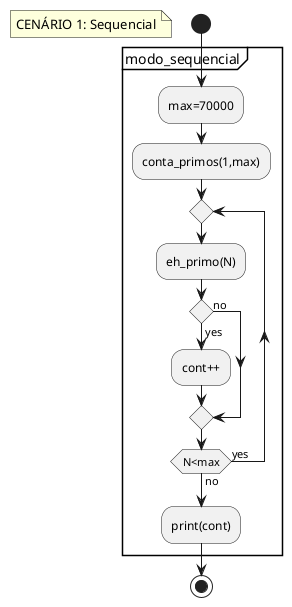 @startuml
start
floating note: CENÁRIO 1: Sequencial
partition modo_sequencial {
:max=70000;
:conta_primos(1,max);
repeat 
  :eh_primo(N);
  if () then (yes)
   :cont++;
  else (no) 
  endif
repeat while (N<max) is (yes) not (no)
:print(cont);
}
stop
@enduml